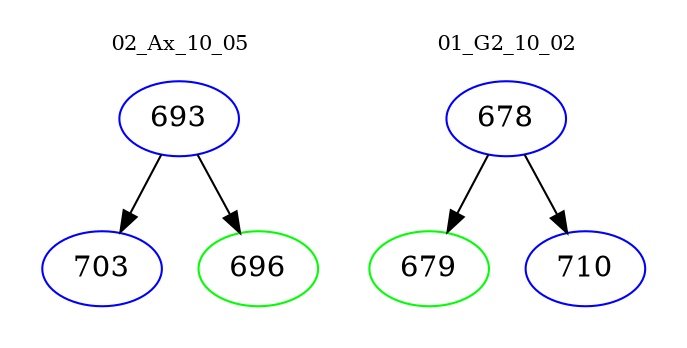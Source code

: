 digraph{
subgraph cluster_0 {
color = white
label = "02_Ax_10_05";
fontsize=10;
T0_693 [label="693", color="blue"]
T0_693 -> T0_703 [color="black"]
T0_703 [label="703", color="blue"]
T0_693 -> T0_696 [color="black"]
T0_696 [label="696", color="green"]
}
subgraph cluster_1 {
color = white
label = "01_G2_10_02";
fontsize=10;
T1_678 [label="678", color="blue"]
T1_678 -> T1_679 [color="black"]
T1_679 [label="679", color="green"]
T1_678 -> T1_710 [color="black"]
T1_710 [label="710", color="blue"]
}
}
